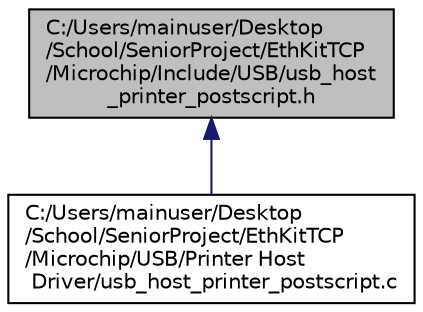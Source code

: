 digraph "C:/Users/mainuser/Desktop/School/SeniorProject/EthKitTCP/Microchip/Include/USB/usb_host_printer_postscript.h"
{
  edge [fontname="Helvetica",fontsize="10",labelfontname="Helvetica",labelfontsize="10"];
  node [fontname="Helvetica",fontsize="10",shape=record];
  Node1 [label="C:/Users/mainuser/Desktop\l/School/SeniorProject/EthKitTCP\l/Microchip/Include/USB/usb_host\l_printer_postscript.h",height=0.2,width=0.4,color="black", fillcolor="grey75", style="filled", fontcolor="black"];
  Node1 -> Node2 [dir="back",color="midnightblue",fontsize="10",style="solid",fontname="Helvetica"];
  Node2 [label="C:/Users/mainuser/Desktop\l/School/SeniorProject/EthKitTCP\l/Microchip/USB/Printer Host\l Driver/usb_host_printer_postscript.c",height=0.2,width=0.4,color="black", fillcolor="white", style="filled",URL="$usb__host__printer__postscript_8c.html"];
}
